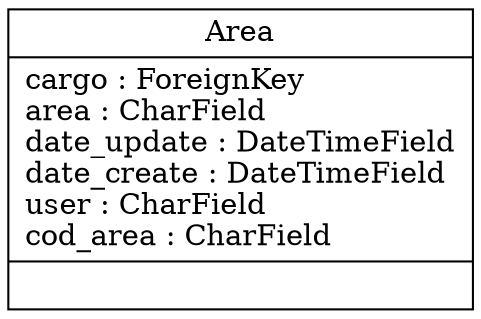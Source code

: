digraph "classes_Areas" {
charset="utf-8"
rankdir=BT
"2" [shape="record", label="{Area|cargo : ForeignKey\larea : CharField\ldate_update : DateTimeField\ldate_create : DateTimeField\luser : CharField\lcod_area : CharField\l|}"];
}

